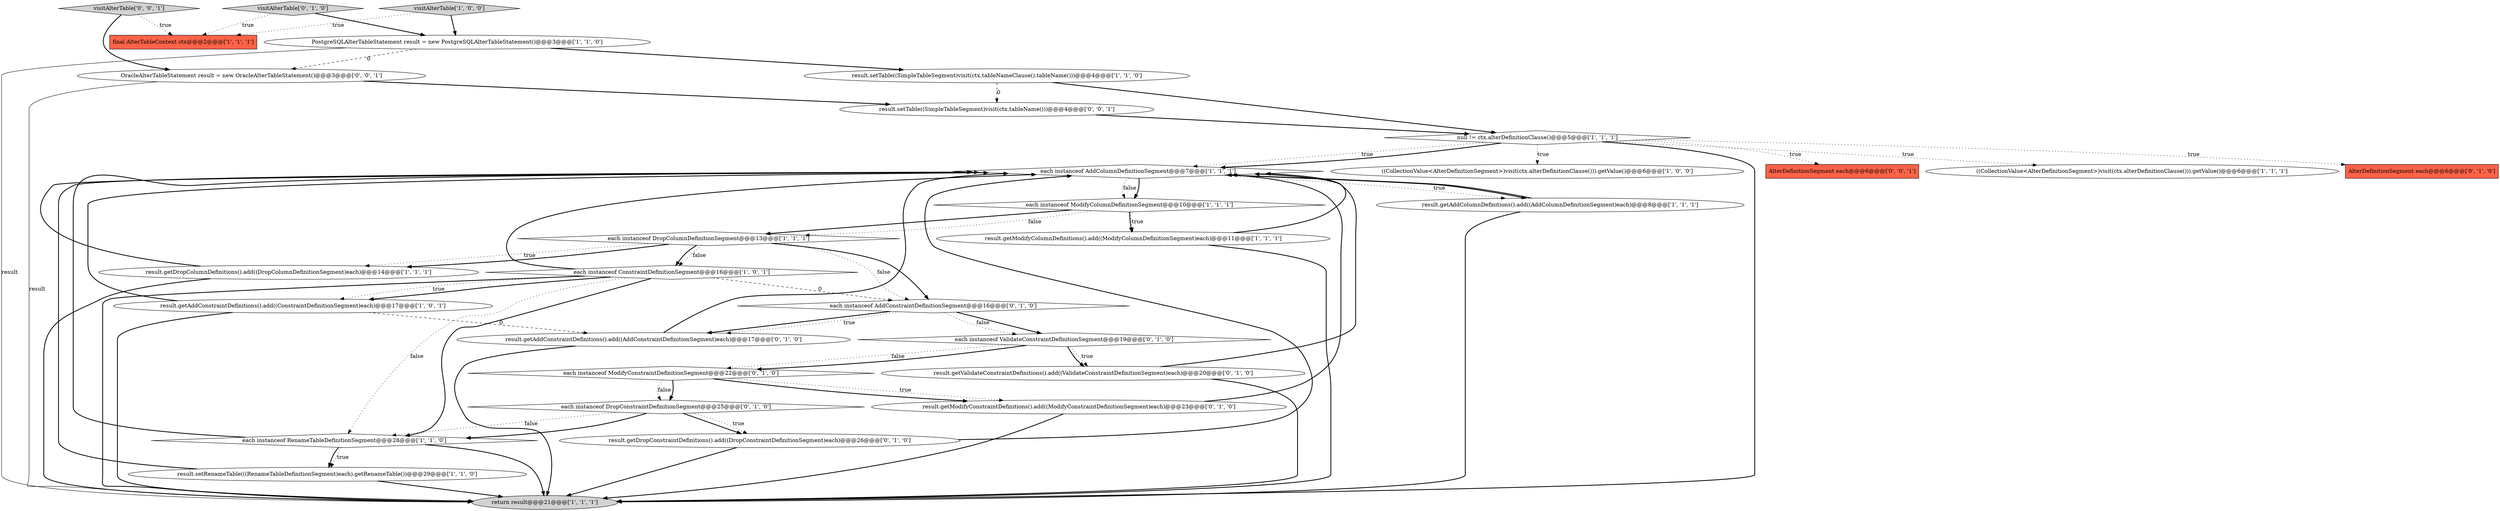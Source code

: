 digraph {
10 [style = filled, label = "PostgreSQLAlterTableStatement result = new PostgreSQLAlterTableStatement()@@@3@@@['1', '1', '0']", fillcolor = white, shape = ellipse image = "AAA0AAABBB1BBB"];
25 [style = filled, label = "AlterDefinitionSegment each@@@6@@@['0', '1', '0']", fillcolor = tomato, shape = box image = "AAA0AAABBB2BBB"];
17 [style = filled, label = "result.getAddConstraintDefinitions().add((ConstraintDefinitionSegment)each)@@@17@@@['1', '0', '1']", fillcolor = white, shape = ellipse image = "AAA0AAABBB1BBB"];
3 [style = filled, label = "each instanceof ConstraintDefinitionSegment@@@16@@@['1', '0', '1']", fillcolor = white, shape = diamond image = "AAA0AAABBB1BBB"];
21 [style = filled, label = "each instanceof ModifyConstraintDefinitionSegment@@@22@@@['0', '1', '0']", fillcolor = white, shape = diamond image = "AAA1AAABBB2BBB"];
6 [style = filled, label = "result.setRenameTable(((RenameTableDefinitionSegment)each).getRenameTable())@@@29@@@['1', '1', '0']", fillcolor = white, shape = ellipse image = "AAA0AAABBB1BBB"];
4 [style = filled, label = "((CollectionValue<AlterDefinitionSegment>)visit(ctx.alterDefinitionClause())).getValue()@@@6@@@['1', '0', '0']", fillcolor = white, shape = ellipse image = "AAA0AAABBB1BBB"];
9 [style = filled, label = "final AlterTableContext ctx@@@2@@@['1', '1', '1']", fillcolor = tomato, shape = box image = "AAA0AAABBB1BBB"];
19 [style = filled, label = "each instanceof AddConstraintDefinitionSegment@@@16@@@['0', '1', '0']", fillcolor = white, shape = diamond image = "AAA1AAABBB2BBB"];
22 [style = filled, label = "each instanceof ValidateConstraintDefinitionSegment@@@19@@@['0', '1', '0']", fillcolor = white, shape = diamond image = "AAA1AAABBB2BBB"];
0 [style = filled, label = "result.setTable((SimpleTableSegment)visit(ctx.tableNameClause().tableName()))@@@4@@@['1', '1', '0']", fillcolor = white, shape = ellipse image = "AAA0AAABBB1BBB"];
5 [style = filled, label = "each instanceof DropColumnDefinitionSegment@@@13@@@['1', '1', '1']", fillcolor = white, shape = diamond image = "AAA0AAABBB1BBB"];
26 [style = filled, label = "result.getAddConstraintDefinitions().add((AddConstraintDefinitionSegment)each)@@@17@@@['0', '1', '0']", fillcolor = white, shape = ellipse image = "AAA1AAABBB2BBB"];
30 [style = filled, label = "result.setTable((SimpleTableSegment)visit(ctx.tableName()))@@@4@@@['0', '0', '1']", fillcolor = white, shape = ellipse image = "AAA0AAABBB3BBB"];
29 [style = filled, label = "OracleAlterTableStatement result = new OracleAlterTableStatement()@@@3@@@['0', '0', '1']", fillcolor = white, shape = ellipse image = "AAA0AAABBB3BBB"];
24 [style = filled, label = "result.getDropConstraintDefinitions().add((DropConstraintDefinitionSegment)each)@@@26@@@['0', '1', '0']", fillcolor = white, shape = ellipse image = "AAA1AAABBB2BBB"];
8 [style = filled, label = "((CollectionValue<AlterDefinitionSegment>)visit(ctx.alterDefinitionClause())).getValue()@@@6@@@['1', '1', '1']", fillcolor = white, shape = ellipse image = "AAA0AAABBB1BBB"];
11 [style = filled, label = "each instanceof AddColumnDefinitionSegment@@@7@@@['1', '1', '1']", fillcolor = white, shape = diamond image = "AAA0AAABBB1BBB"];
20 [style = filled, label = "result.getValidateConstraintDefinitions().add((ValidateConstraintDefinitionSegment)each)@@@20@@@['0', '1', '0']", fillcolor = white, shape = ellipse image = "AAA1AAABBB2BBB"];
7 [style = filled, label = "result.getModifyColumnDefinitions().add((ModifyColumnDefinitionSegment)each)@@@11@@@['1', '1', '1']", fillcolor = white, shape = ellipse image = "AAA0AAABBB1BBB"];
18 [style = filled, label = "visitAlterTable['0', '1', '0']", fillcolor = lightgray, shape = diamond image = "AAA0AAABBB2BBB"];
13 [style = filled, label = "result.getDropColumnDefinitions().add((DropColumnDefinitionSegment)each)@@@14@@@['1', '1', '1']", fillcolor = white, shape = ellipse image = "AAA0AAABBB1BBB"];
28 [style = filled, label = "visitAlterTable['0', '0', '1']", fillcolor = lightgray, shape = diamond image = "AAA0AAABBB3BBB"];
31 [style = filled, label = "AlterDefinitionSegment each@@@6@@@['0', '0', '1']", fillcolor = tomato, shape = box image = "AAA0AAABBB3BBB"];
23 [style = filled, label = "result.getModifyConstraintDefinitions().add((ModifyConstraintDefinitionSegment)each)@@@23@@@['0', '1', '0']", fillcolor = white, shape = ellipse image = "AAA1AAABBB2BBB"];
14 [style = filled, label = "each instanceof RenameTableDefinitionSegment@@@28@@@['1', '1', '0']", fillcolor = white, shape = diamond image = "AAA0AAABBB1BBB"];
16 [style = filled, label = "visitAlterTable['1', '0', '0']", fillcolor = lightgray, shape = diamond image = "AAA0AAABBB1BBB"];
27 [style = filled, label = "each instanceof DropConstraintDefinitionSegment@@@25@@@['0', '1', '0']", fillcolor = white, shape = diamond image = "AAA1AAABBB2BBB"];
2 [style = filled, label = "result.getAddColumnDefinitions().add((AddColumnDefinitionSegment)each)@@@8@@@['1', '1', '1']", fillcolor = white, shape = ellipse image = "AAA0AAABBB1BBB"];
1 [style = filled, label = "each instanceof ModifyColumnDefinitionSegment@@@10@@@['1', '1', '1']", fillcolor = white, shape = diamond image = "AAA0AAABBB1BBB"];
12 [style = filled, label = "return result@@@21@@@['1', '1', '1']", fillcolor = lightgray, shape = ellipse image = "AAA0AAABBB1BBB"];
15 [style = filled, label = "null != ctx.alterDefinitionClause()@@@5@@@['1', '1', '1']", fillcolor = white, shape = diamond image = "AAA0AAABBB1BBB"];
29->30 [style = bold, label=""];
3->19 [style = dashed, label="0"];
5->19 [style = dotted, label="false"];
27->14 [style = bold, label=""];
5->19 [style = bold, label=""];
11->2 [style = dotted, label="true"];
3->14 [style = bold, label=""];
3->11 [style = bold, label=""];
5->3 [style = dotted, label="false"];
22->21 [style = dotted, label="false"];
30->15 [style = bold, label=""];
2->11 [style = bold, label=""];
15->12 [style = bold, label=""];
17->26 [style = dashed, label="0"];
6->11 [style = bold, label=""];
10->29 [style = dashed, label="0"];
1->7 [style = dotted, label="true"];
22->20 [style = dotted, label="true"];
5->13 [style = dotted, label="true"];
24->11 [style = bold, label=""];
19->22 [style = bold, label=""];
17->12 [style = bold, label=""];
11->1 [style = bold, label=""];
14->12 [style = bold, label=""];
23->11 [style = bold, label=""];
15->11 [style = dotted, label="true"];
22->20 [style = bold, label=""];
3->17 [style = dotted, label="true"];
7->11 [style = bold, label=""];
14->11 [style = bold, label=""];
21->23 [style = dotted, label="true"];
16->10 [style = bold, label=""];
11->2 [style = bold, label=""];
5->13 [style = bold, label=""];
15->4 [style = dotted, label="true"];
14->6 [style = dotted, label="true"];
15->31 [style = dotted, label="true"];
29->12 [style = solid, label="result"];
15->8 [style = dotted, label="true"];
3->17 [style = bold, label=""];
13->12 [style = bold, label=""];
13->11 [style = bold, label=""];
27->24 [style = bold, label=""];
0->15 [style = bold, label=""];
7->12 [style = bold, label=""];
11->1 [style = dotted, label="false"];
3->14 [style = dotted, label="false"];
16->9 [style = dotted, label="true"];
15->11 [style = bold, label=""];
23->12 [style = bold, label=""];
3->12 [style = bold, label=""];
26->11 [style = bold, label=""];
27->14 [style = dotted, label="false"];
1->5 [style = dotted, label="false"];
18->10 [style = bold, label=""];
0->30 [style = dashed, label="0"];
19->26 [style = bold, label=""];
14->6 [style = bold, label=""];
17->11 [style = bold, label=""];
6->12 [style = bold, label=""];
21->27 [style = bold, label=""];
26->12 [style = bold, label=""];
28->29 [style = bold, label=""];
24->12 [style = bold, label=""];
5->3 [style = bold, label=""];
22->21 [style = bold, label=""];
15->25 [style = dotted, label="true"];
1->7 [style = bold, label=""];
19->22 [style = dotted, label="false"];
21->27 [style = dotted, label="false"];
20->11 [style = bold, label=""];
21->23 [style = bold, label=""];
18->9 [style = dotted, label="true"];
10->12 [style = solid, label="result"];
28->9 [style = dotted, label="true"];
20->12 [style = bold, label=""];
19->26 [style = dotted, label="true"];
10->0 [style = bold, label=""];
2->12 [style = bold, label=""];
27->24 [style = dotted, label="true"];
1->5 [style = bold, label=""];
}
